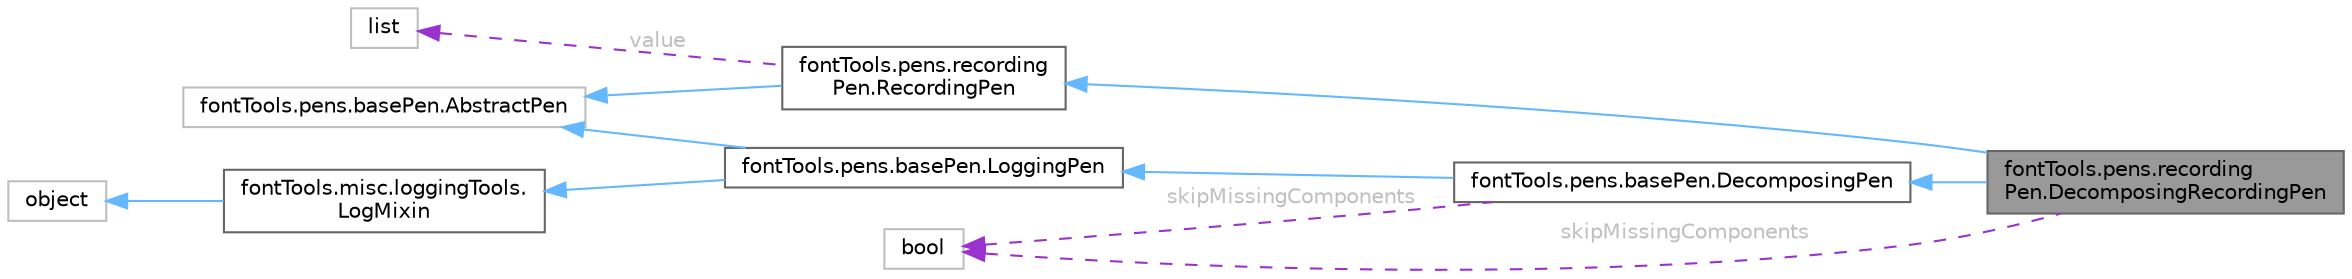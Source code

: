 digraph "fontTools.pens.recordingPen.DecomposingRecordingPen"
{
 // LATEX_PDF_SIZE
  bgcolor="transparent";
  edge [fontname=Helvetica,fontsize=10,labelfontname=Helvetica,labelfontsize=10];
  node [fontname=Helvetica,fontsize=10,shape=box,height=0.2,width=0.4];
  rankdir="LR";
  Node1 [id="Node000001",label="fontTools.pens.recording\lPen.DecomposingRecordingPen",height=0.2,width=0.4,color="gray40", fillcolor="grey60", style="filled", fontcolor="black",tooltip=" "];
  Node2 -> Node1 [id="edge11_Node000001_Node000002",dir="back",color="steelblue1",style="solid",tooltip=" "];
  Node2 [id="Node000002",label="fontTools.pens.basePen.DecomposingPen",height=0.2,width=0.4,color="gray40", fillcolor="white", style="filled",URL="$d6/d4b/classfontTools_1_1pens_1_1basePen_1_1DecomposingPen.html",tooltip=" "];
  Node3 -> Node2 [id="edge12_Node000002_Node000003",dir="back",color="steelblue1",style="solid",tooltip=" "];
  Node3 [id="Node000003",label="fontTools.pens.basePen.LoggingPen",height=0.2,width=0.4,color="gray40", fillcolor="white", style="filled",URL="$d9/d76/classfontTools_1_1pens_1_1basePen_1_1LoggingPen.html",tooltip=" "];
  Node4 -> Node3 [id="edge13_Node000003_Node000004",dir="back",color="steelblue1",style="solid",tooltip=" "];
  Node4 [id="Node000004",label="fontTools.misc.loggingTools.\lLogMixin",height=0.2,width=0.4,color="gray40", fillcolor="white", style="filled",URL="$da/d4b/classfontTools_1_1misc_1_1loggingTools_1_1LogMixin.html",tooltip=" "];
  Node5 -> Node4 [id="edge14_Node000004_Node000005",dir="back",color="steelblue1",style="solid",tooltip=" "];
  Node5 [id="Node000005",label="object",height=0.2,width=0.4,color="grey75", fillcolor="white", style="filled",tooltip=" "];
  Node6 -> Node3 [id="edge15_Node000003_Node000006",dir="back",color="steelblue1",style="solid",tooltip=" "];
  Node6 [id="Node000006",label="fontTools.pens.basePen.AbstractPen",height=0.2,width=0.4,color="grey75", fillcolor="white", style="filled",URL="$d4/d8e/classfontTools_1_1pens_1_1basePen_1_1AbstractPen.html",tooltip=" "];
  Node7 -> Node2 [id="edge16_Node000002_Node000007",dir="back",color="darkorchid3",style="dashed",tooltip=" ",label=" skipMissingComponents",fontcolor="grey" ];
  Node7 [id="Node000007",label="bool",height=0.2,width=0.4,color="grey75", fillcolor="white", style="filled",tooltip=" "];
  Node8 -> Node1 [id="edge17_Node000001_Node000008",dir="back",color="steelblue1",style="solid",tooltip=" "];
  Node8 [id="Node000008",label="fontTools.pens.recording\lPen.RecordingPen",height=0.2,width=0.4,color="gray40", fillcolor="white", style="filled",URL="$d6/d45/classfontTools_1_1pens_1_1recordingPen_1_1RecordingPen.html",tooltip=" "];
  Node6 -> Node8 [id="edge18_Node000008_Node000006",dir="back",color="steelblue1",style="solid",tooltip=" "];
  Node9 -> Node8 [id="edge19_Node000008_Node000009",dir="back",color="darkorchid3",style="dashed",tooltip=" ",label=" value",fontcolor="grey" ];
  Node9 [id="Node000009",label="list",height=0.2,width=0.4,color="grey75", fillcolor="white", style="filled",tooltip=" "];
  Node7 -> Node1 [id="edge20_Node000001_Node000007",dir="back",color="darkorchid3",style="dashed",tooltip=" ",label=" skipMissingComponents",fontcolor="grey" ];
}
